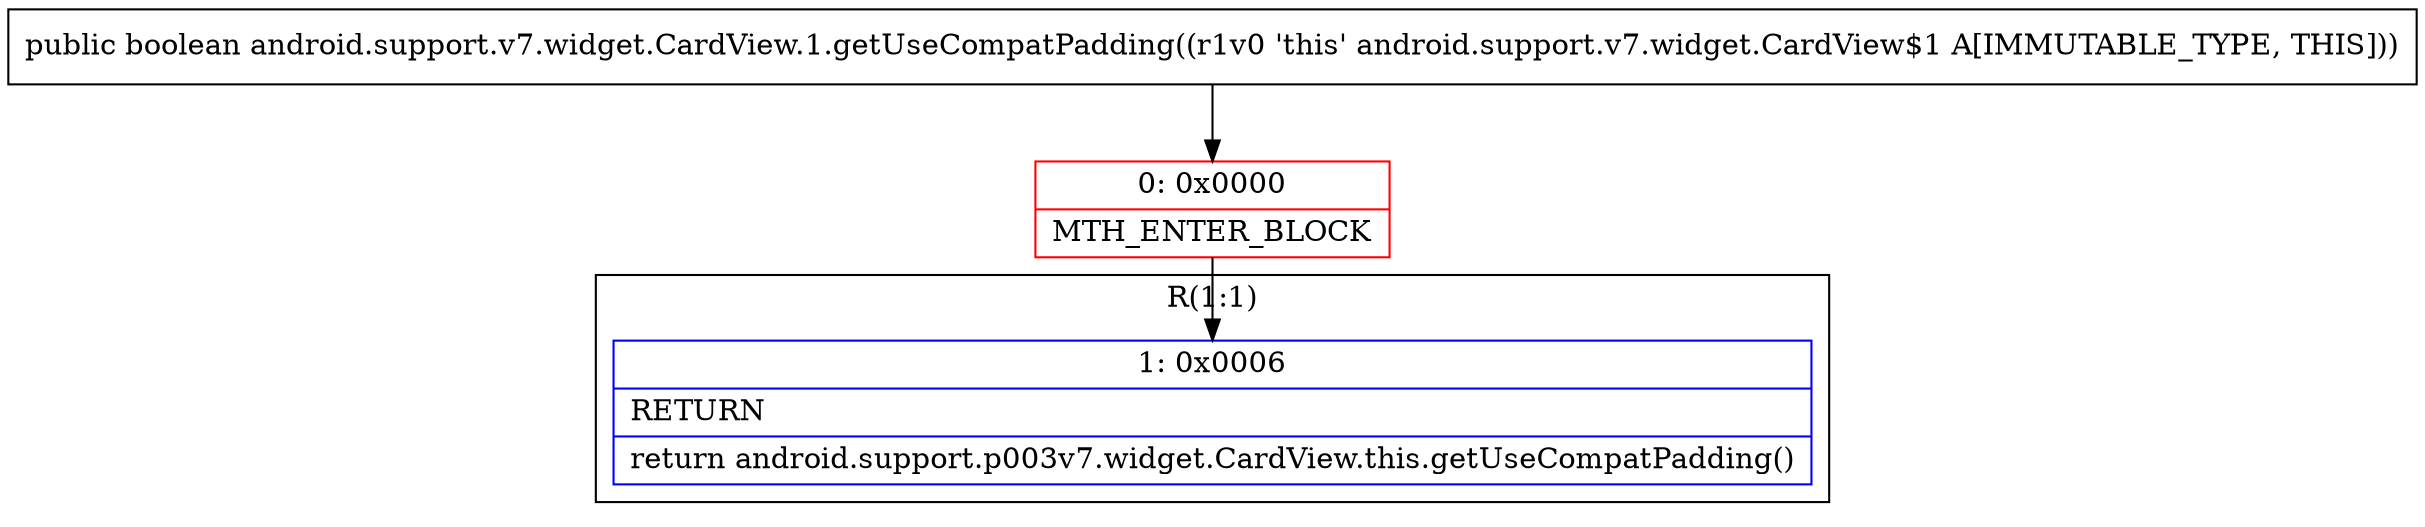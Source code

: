 digraph "CFG forandroid.support.v7.widget.CardView.1.getUseCompatPadding()Z" {
subgraph cluster_Region_914591658 {
label = "R(1:1)";
node [shape=record,color=blue];
Node_1 [shape=record,label="{1\:\ 0x0006|RETURN\l|return android.support.p003v7.widget.CardView.this.getUseCompatPadding()\l}"];
}
Node_0 [shape=record,color=red,label="{0\:\ 0x0000|MTH_ENTER_BLOCK\l}"];
MethodNode[shape=record,label="{public boolean android.support.v7.widget.CardView.1.getUseCompatPadding((r1v0 'this' android.support.v7.widget.CardView$1 A[IMMUTABLE_TYPE, THIS])) }"];
MethodNode -> Node_0;
Node_0 -> Node_1;
}

